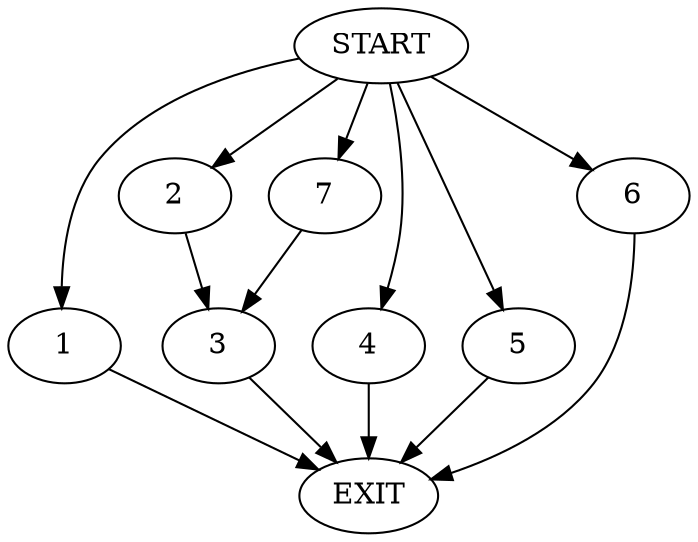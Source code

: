 digraph {
0 [label="START"]
8 [label="EXIT"]
0 -> 1
1 -> 8
0 -> 2
2 -> 3
3 -> 8
0 -> 4
4 -> 8
0 -> 5
5 -> 8
0 -> 6
6 -> 8
0 -> 7
7 -> 3
}
